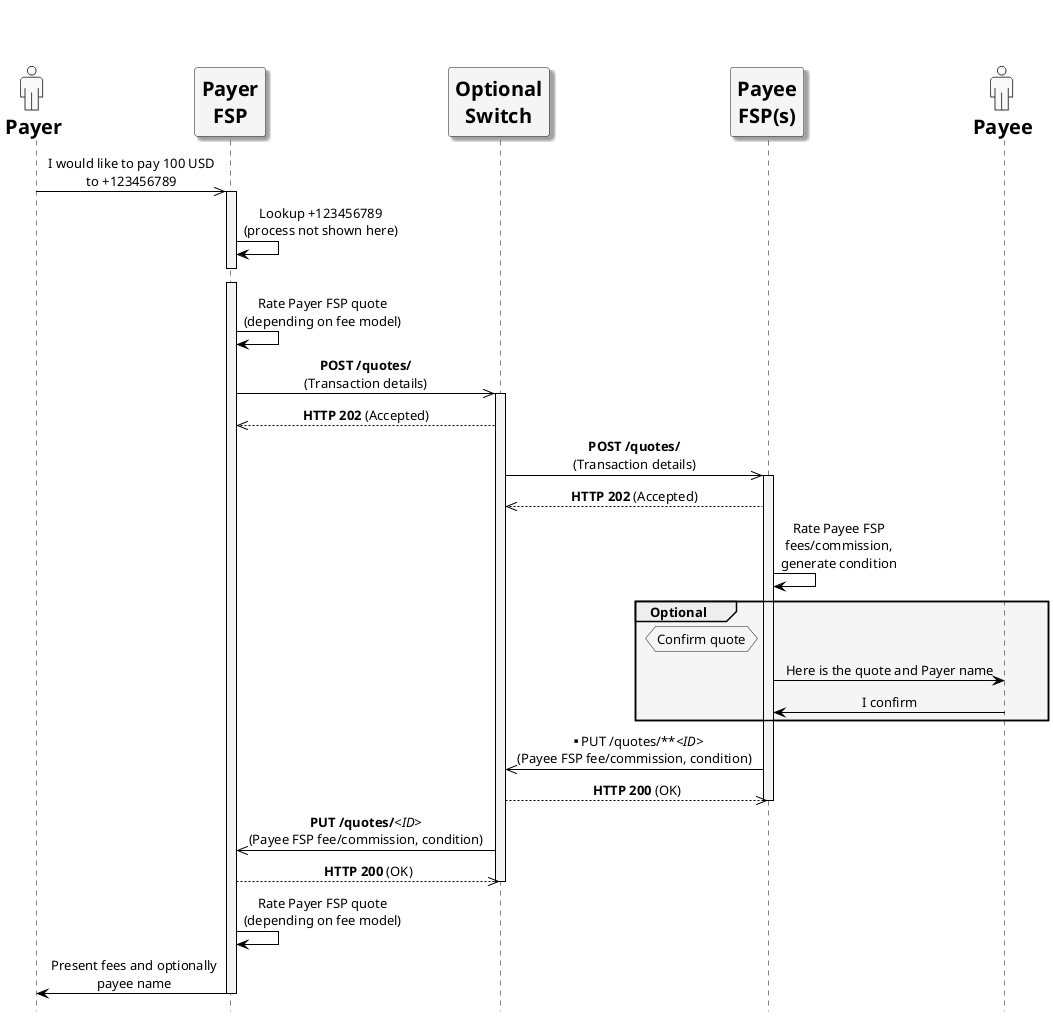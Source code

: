 /'*****
License
--------------
Copyright © 2017 Bill & Melinda Gates Foundation
The Mojaloop files are made available by the Bill & Melinda Gates Foundation under the Apache License, Version 2.0 (the "License") and you may not use these files except in compliance with the License. You may obtain a copy of the License at
http://www.apache.org/licenses/LICENSE-2.0
Unless required by applicable law or agreed to in writing, the Mojaloop files are distributed on an "AS IS" BASIS, WITHOUT WARRANTIES OR CONDITIONS OF ANY KIND, either express or implied. See the License for the specific language governing permissions and limitations under the License.
Contributors
--------------
This is the official list of the Mojaloop project contributors for this file.
Names of the original copyright holders (individuals or organizations)
should be listed with a '*' in the first column. People who have
contributed from an organization can be listed under the organization
that actually holds the copyright for their contributions (see the
Gates Foundation organization for an example). Those individuals should have
their names indented and be marked with a '-'. Email address can be added
optionally within square brackets <email>.
* Gates Foundation

- Name Surname <name.surname@gatesfoundation.com>
--------------
******'/

@startuml

' define actor image
sprite $actor [25x48/16] {
  0000000000010000000000000
  0000000006CAC910000000000
  0000000095101292000000000
  0000000651000119000000000
  0000000B10000018400000000
  0000001A10000016600000000
  0000000B10000017510000000
  000000083100001A210000000
  0000000191000176110000000
  000000003A866A61100000000
  0000000000466211100000000
  0003333333334443333310000
  0088888888888888888892000
  0821111111111111111118200
  8311111111111111111111A00
  A111111111111111111111A20
  A111111111111111111111A20
  A111111111111111111111A20
  A111111111111111111111A20
  A111111111111111111111A20
  A111111111111111111111A20
  A111111111111111111111A20
  A111111111111111111111A20
  A111551111111111138111A20
  A111661111111111139111A20
  A211661111111111139111A20
  A211661111111111139111A20
  A211661111161111139111A20
  A2116611111A2111139111A20
  A2116611111A2111139111A20
  A2116611111A2111139111A20
  A7669611111A211113A666B20
  36669611111A211113A666610
  00016611111A2111139111110
  00006611111A2111139100000
  00006611111A2111139100000
  00006611111A2111139100000
  00006611111A2111139100000
  00006611111A2111139100000
  00006611111A2111139100000
  00006611111A2111139100000
  00006611111A2111139100000
  00006611111A2111139100000
  00006611111A2111139100000
  00006966666B7666679100000
  0000266666666666664100000
  0000000111111111111100000
  0000000000000000000000000
}

' declaring skinparam
skinparam sequenceMessageAlign center
skinparam shadowing false
skinparam defaultFontName Verdana
skinparam monochrome true
skinparam SequenceLifeLineBackgroundColor WhiteSmoke
skinparam SequenceLifeLineBorderColor Black
skinparam ActorFontStyle Bold
skinparam ActorFontSize 20
skinparam ParticipantFontStyle Bold
skinparam ParticipantFontSize 20
skinparam ParticipantBackgroundColor WhiteSmoke
skinparam ArrowColor Black

skinparam actor {
  Bordercolor none
  Backgroundcolor none
  shadowing false
}

skinparam participant {
  shadowing true
}

hide footbox

' declare title
' title Example process for resource /quotes

' Actor Keys:
' participant - FSP(Payer/Payee) and Switch
' actor - Payer/Payee

' declare actors
actor "<$actor>\nPayer" as Payer
participant "Payer\nFSP" as PayerFSP
participant "Optional\nSwitch" as Switch
participant "Payee\nFSP(s)" as PayeeFSP
actor "<$actor>\nPayee" as Payee

' start flow
Payer ->> PayerFSP: I would like to pay 100 USD\nto +123456789
activate PayerFSP
PayerFSP -> PayerFSP: Lookup +123456789\n(process not shown here)
PayerFSP -[hidden]> Switch
deactivate PayerFSP
PayerFSP -[hidden]> Switch
activate PayerFSP
PayerFSP -> PayerFSP: Rate Payer FSP quote\n(depending on fee model)
PayerFSP ->> Switch: **POST /quotes/**\n(Transaction details)
activate Switch
PayerFSP <<-- Switch: **HTTP 202** (Accepted)
Switch ->> PayeeFSP: **POST /quotes/**\n(Transaction details)
activate PayeeFSP
Switch <<-- PayeeFSP: **HTTP 202** (Accepted)
PayeeFSP -> PayeeFSP: Rate Payee FSP\nfees/commission,\ngenerate condition
Group #OldLace Optional
  hnote left of PayeeFSP #OldLace
    Confirm quote
  end hnote
  PayeeFSP -> Payee: Here is the quote and Payer name
  PayeeFSP <- Payee: I confirm
end
Switch <<- PayeeFSP: ** PUT /quotes/**<i><ID></i>\n(Payee FSP fee/commission, condition)
Switch -->> PayeeFSP: **HTTP 200** (OK)
deactivate PayeeFSP
PayerFSP <<- Switch: **PUT /quotes/**<i><ID></i>\n(Payee FSP fee/commission, condition)
PayerFSP -->> Switch: **HTTP 200** (OK)
deactivate Switch
PayerFSP -> PayerFSP: Rate Payer FSP quote\n(depending on fee model)
Payer <- PayerFSP: Present fees and optionally\npayee name
deactivate PayerFSP
@enduml
